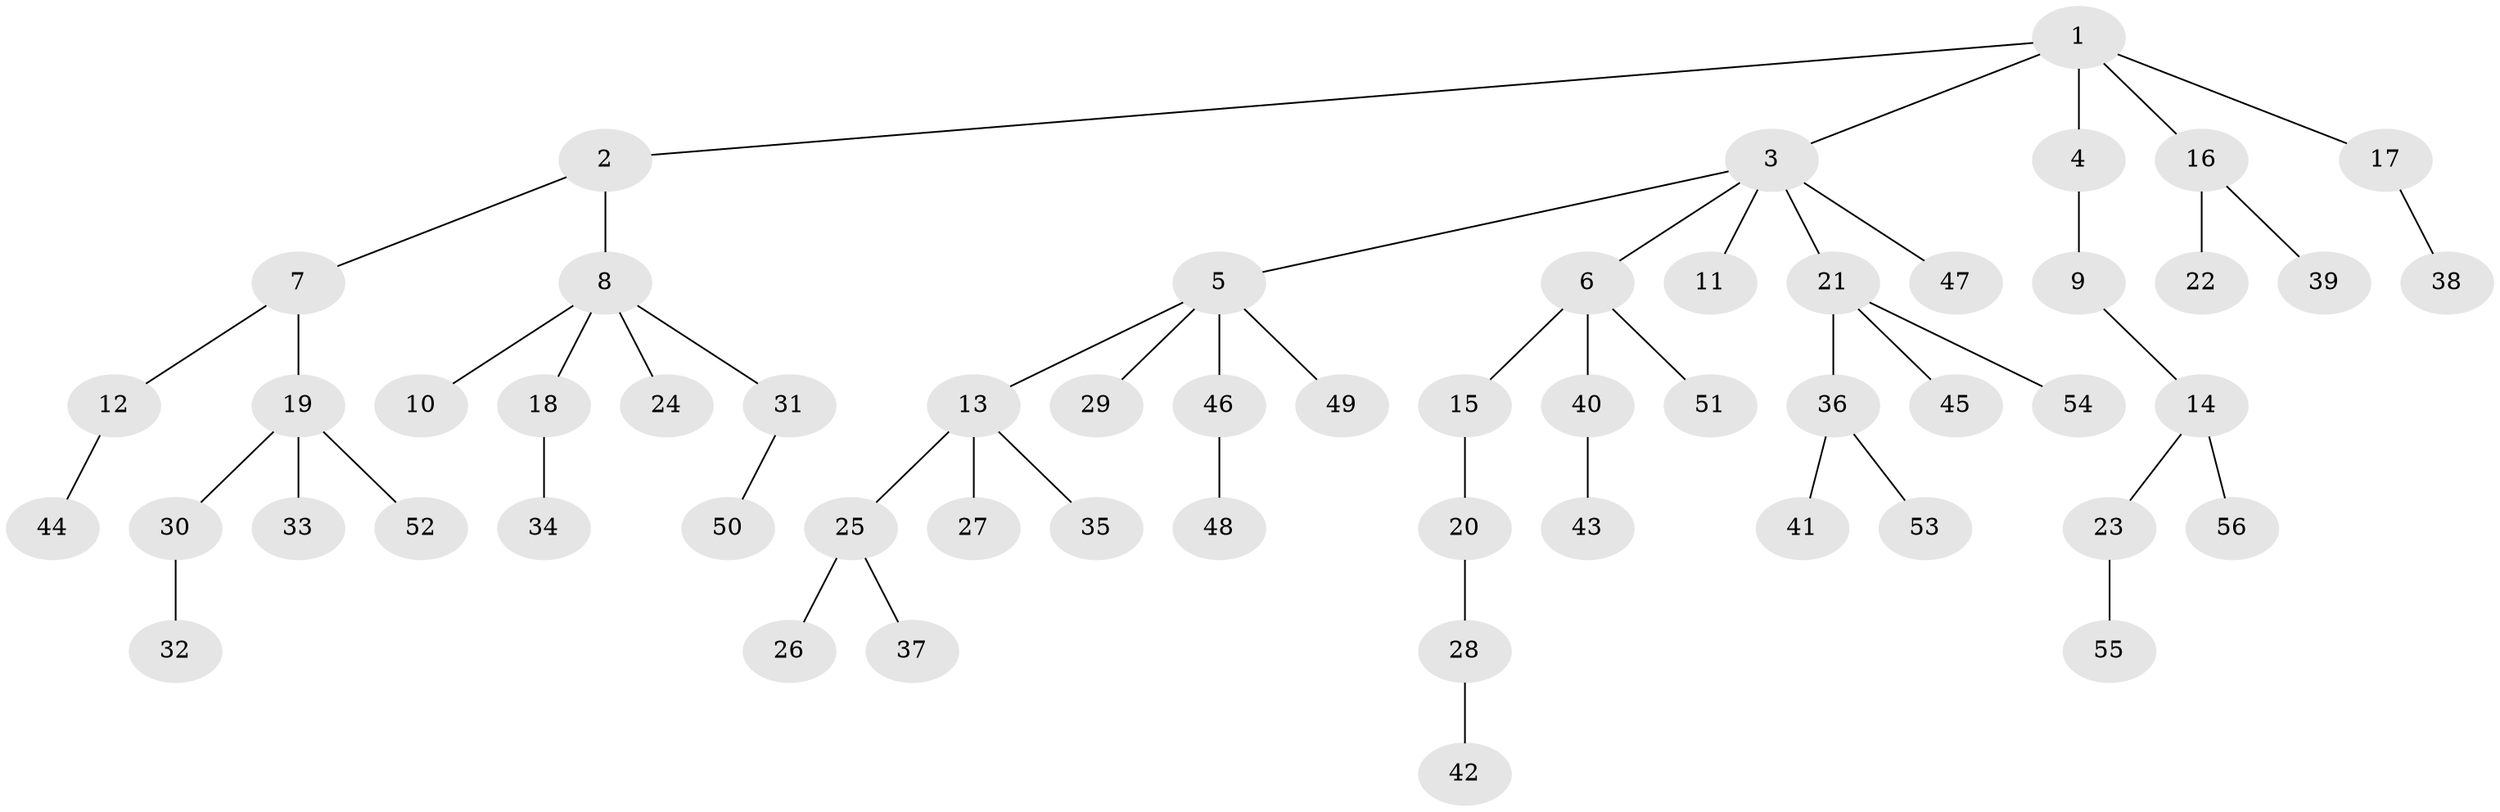 // coarse degree distribution, {5: 0.03571428571428571, 2: 0.07142857142857142, 3: 0.14285714285714285, 1: 0.6071428571428571, 4: 0.14285714285714285}
// Generated by graph-tools (version 1.1) at 2025/48/03/06/25 01:48:57]
// undirected, 56 vertices, 55 edges
graph export_dot {
graph [start="1"]
  node [color=gray90,style=filled];
  1;
  2;
  3;
  4;
  5;
  6;
  7;
  8;
  9;
  10;
  11;
  12;
  13;
  14;
  15;
  16;
  17;
  18;
  19;
  20;
  21;
  22;
  23;
  24;
  25;
  26;
  27;
  28;
  29;
  30;
  31;
  32;
  33;
  34;
  35;
  36;
  37;
  38;
  39;
  40;
  41;
  42;
  43;
  44;
  45;
  46;
  47;
  48;
  49;
  50;
  51;
  52;
  53;
  54;
  55;
  56;
  1 -- 2;
  1 -- 3;
  1 -- 4;
  1 -- 16;
  1 -- 17;
  2 -- 7;
  2 -- 8;
  3 -- 5;
  3 -- 6;
  3 -- 11;
  3 -- 21;
  3 -- 47;
  4 -- 9;
  5 -- 13;
  5 -- 29;
  5 -- 46;
  5 -- 49;
  6 -- 15;
  6 -- 40;
  6 -- 51;
  7 -- 12;
  7 -- 19;
  8 -- 10;
  8 -- 18;
  8 -- 24;
  8 -- 31;
  9 -- 14;
  12 -- 44;
  13 -- 25;
  13 -- 27;
  13 -- 35;
  14 -- 23;
  14 -- 56;
  15 -- 20;
  16 -- 22;
  16 -- 39;
  17 -- 38;
  18 -- 34;
  19 -- 30;
  19 -- 33;
  19 -- 52;
  20 -- 28;
  21 -- 36;
  21 -- 45;
  21 -- 54;
  23 -- 55;
  25 -- 26;
  25 -- 37;
  28 -- 42;
  30 -- 32;
  31 -- 50;
  36 -- 41;
  36 -- 53;
  40 -- 43;
  46 -- 48;
}
